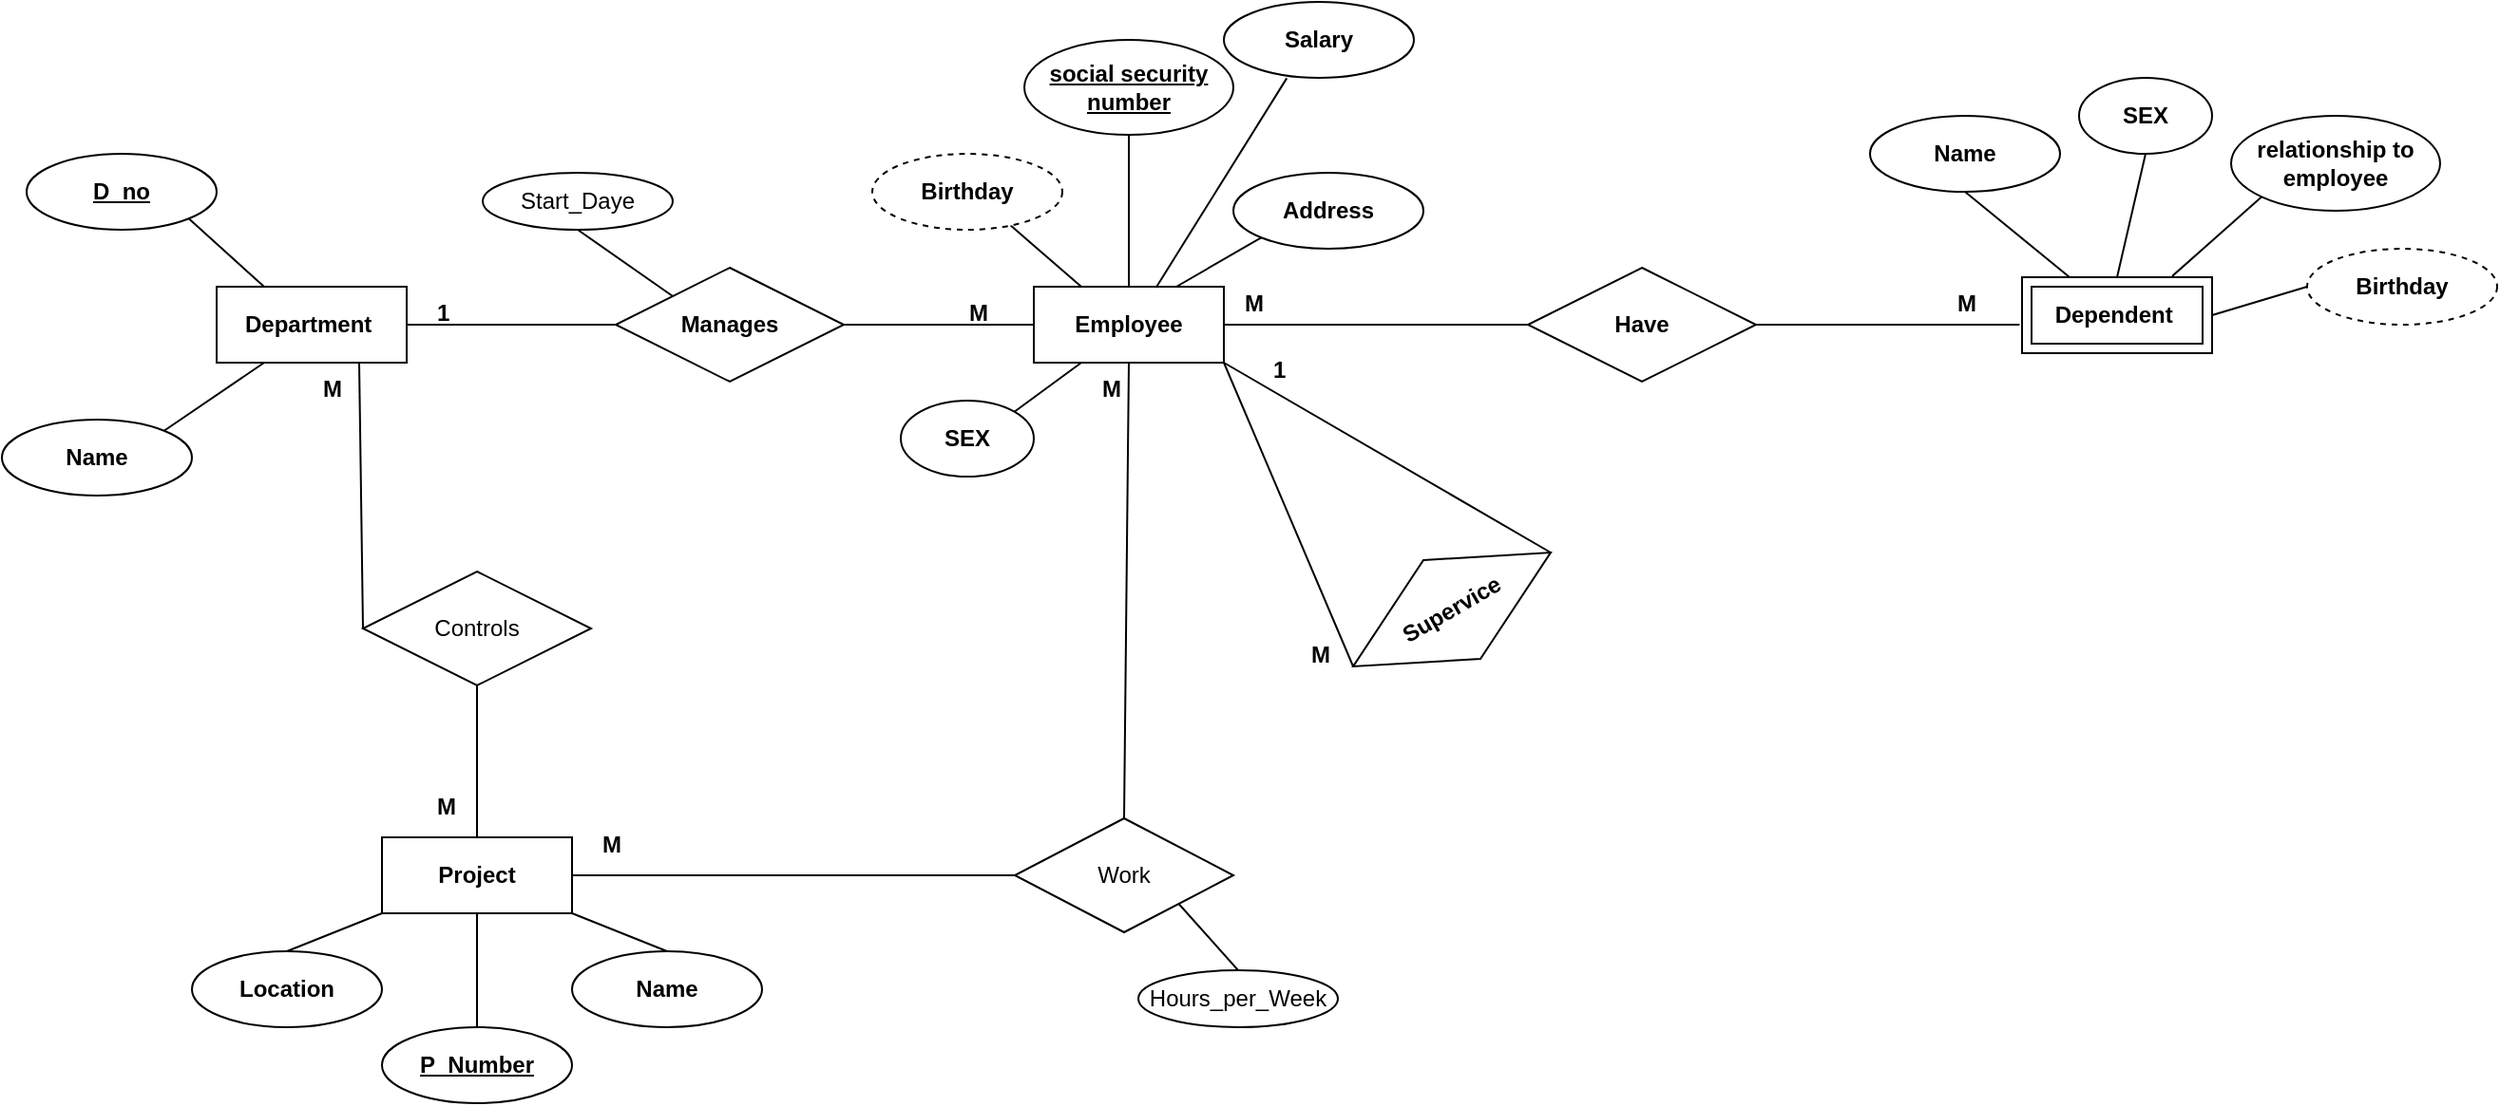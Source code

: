 <mxfile version="21.3.7" type="device">
  <diagram id="R2lEEEUBdFMjLlhIrx00" name="Page-1">
    <mxGraphModel dx="2084" dy="726" grid="1" gridSize="10" guides="1" tooltips="1" connect="1" arrows="1" fold="1" page="1" pageScale="1" pageWidth="850" pageHeight="1100" math="0" shadow="0" extFonts="Permanent Marker^https://fonts.googleapis.com/css?family=Permanent+Marker">
      <root>
        <mxCell id="0" />
        <mxCell id="1" parent="0" />
        <mxCell id="jcvrlkCG0VKkITgSI-su-2" value="&lt;b&gt;Department&amp;nbsp;&lt;/b&gt;" style="whiteSpace=wrap;html=1;align=center;" parent="1" vertex="1">
          <mxGeometry x="100" y="170" width="100" height="40" as="geometry" />
        </mxCell>
        <mxCell id="jcvrlkCG0VKkITgSI-su-3" value="&lt;b&gt;Employee&lt;/b&gt;" style="whiteSpace=wrap;html=1;align=center;" parent="1" vertex="1">
          <mxGeometry x="530" y="170" width="100" height="40" as="geometry" />
        </mxCell>
        <mxCell id="jcvrlkCG0VKkITgSI-su-4" value="&lt;b&gt;D_no&lt;/b&gt;" style="ellipse;whiteSpace=wrap;html=1;align=center;fontStyle=4;" parent="1" vertex="1">
          <mxGeometry y="100" width="100" height="40" as="geometry" />
        </mxCell>
        <mxCell id="jcvrlkCG0VKkITgSI-su-6" value="&lt;b&gt;Name&lt;/b&gt;" style="ellipse;whiteSpace=wrap;html=1;align=center;" parent="1" vertex="1">
          <mxGeometry x="-13" y="240" width="100" height="40" as="geometry" />
        </mxCell>
        <mxCell id="jcvrlkCG0VKkITgSI-su-8" value="" style="endArrow=none;html=1;rounded=0;exitX=1;exitY=0;exitDx=0;exitDy=0;entryX=0.25;entryY=1;entryDx=0;entryDy=0;" parent="1" source="jcvrlkCG0VKkITgSI-su-6" target="jcvrlkCG0VKkITgSI-su-2" edge="1">
          <mxGeometry width="50" height="50" relative="1" as="geometry">
            <mxPoint x="100" y="240" as="sourcePoint" />
            <mxPoint x="150" y="190" as="targetPoint" />
          </mxGeometry>
        </mxCell>
        <mxCell id="jcvrlkCG0VKkITgSI-su-9" value="" style="endArrow=none;html=1;rounded=0;exitX=1;exitY=1;exitDx=0;exitDy=0;entryX=0.25;entryY=0;entryDx=0;entryDy=0;" parent="1" source="jcvrlkCG0VKkITgSI-su-4" target="jcvrlkCG0VKkITgSI-su-2" edge="1">
          <mxGeometry width="50" height="50" relative="1" as="geometry">
            <mxPoint x="95" y="166" as="sourcePoint" />
            <mxPoint x="135" y="130" as="targetPoint" />
          </mxGeometry>
        </mxCell>
        <mxCell id="jcvrlkCG0VKkITgSI-su-10" value="&lt;b&gt;Manages&lt;/b&gt;" style="shape=rhombus;perimeter=rhombusPerimeter;whiteSpace=wrap;html=1;align=center;" parent="1" vertex="1">
          <mxGeometry x="310" y="160" width="120" height="60" as="geometry" />
        </mxCell>
        <mxCell id="jcvrlkCG0VKkITgSI-su-11" value="" style="endArrow=none;html=1;rounded=0;exitX=1;exitY=0.5;exitDx=0;exitDy=0;entryX=0;entryY=0.5;entryDx=0;entryDy=0;" parent="1" source="jcvrlkCG0VKkITgSI-su-2" target="jcvrlkCG0VKkITgSI-su-10" edge="1">
          <mxGeometry width="50" height="50" relative="1" as="geometry">
            <mxPoint x="240" y="170" as="sourcePoint" />
            <mxPoint x="280" y="206" as="targetPoint" />
          </mxGeometry>
        </mxCell>
        <mxCell id="jcvrlkCG0VKkITgSI-su-12" value="" style="endArrow=none;html=1;rounded=0;exitX=1;exitY=0.5;exitDx=0;exitDy=0;" parent="1" source="jcvrlkCG0VKkITgSI-su-10" edge="1">
          <mxGeometry width="50" height="50" relative="1" as="geometry">
            <mxPoint x="440" y="189.5" as="sourcePoint" />
            <mxPoint x="530" y="190" as="targetPoint" />
          </mxGeometry>
        </mxCell>
        <mxCell id="jcvrlkCG0VKkITgSI-su-13" value="&lt;b&gt;1&lt;/b&gt;" style="text;strokeColor=none;fillColor=none;spacingLeft=4;spacingRight=4;overflow=hidden;rotatable=0;points=[[0,0.5],[1,0.5]];portConstraint=eastwest;fontSize=12;whiteSpace=wrap;html=1;" parent="1" vertex="1">
          <mxGeometry x="210" y="170" width="40" height="30" as="geometry" />
        </mxCell>
        <mxCell id="jcvrlkCG0VKkITgSI-su-14" value="M" style="text;strokeColor=none;fillColor=none;spacingLeft=4;spacingRight=4;overflow=hidden;rotatable=0;points=[[0,0.5],[1,0.5]];portConstraint=eastwest;fontSize=12;whiteSpace=wrap;html=1;fontStyle=1" parent="1" vertex="1">
          <mxGeometry x="490" y="170" width="40" height="30" as="geometry" />
        </mxCell>
        <mxCell id="jcvrlkCG0VKkITgSI-su-15" value="&lt;b&gt; social security number&lt;/b&gt;" style="ellipse;whiteSpace=wrap;html=1;align=center;fontStyle=4;" parent="1" vertex="1">
          <mxGeometry x="525" y="40" width="110" height="50" as="geometry" />
        </mxCell>
        <mxCell id="jcvrlkCG0VKkITgSI-su-16" value="&lt;b&gt;SEX&lt;/b&gt;" style="ellipse;whiteSpace=wrap;html=1;align=center;" parent="1" vertex="1">
          <mxGeometry x="460" y="230" width="70" height="40" as="geometry" />
        </mxCell>
        <mxCell id="jcvrlkCG0VKkITgSI-su-18" value="&lt;b&gt;Address&lt;/b&gt;" style="ellipse;whiteSpace=wrap;html=1;align=center;" parent="1" vertex="1">
          <mxGeometry x="635" y="110" width="100" height="40" as="geometry" />
        </mxCell>
        <mxCell id="jcvrlkCG0VKkITgSI-su-19" value="" style="endArrow=none;html=1;rounded=0;exitX=0.727;exitY=0.942;exitDx=0;exitDy=0;entryX=0.25;entryY=0;entryDx=0;entryDy=0;exitPerimeter=0;" parent="1" source="Aweqttg76wSioMnTIn_R-2" target="jcvrlkCG0VKkITgSI-su-3" edge="1">
          <mxGeometry width="50" height="50" relative="1" as="geometry">
            <mxPoint x="520" y="139" as="sourcePoint" />
            <mxPoint x="580" y="176" as="targetPoint" />
          </mxGeometry>
        </mxCell>
        <mxCell id="jcvrlkCG0VKkITgSI-su-20" value="" style="endArrow=none;html=1;rounded=0;entryX=0.75;entryY=0;entryDx=0;entryDy=0;exitX=0;exitY=1;exitDx=0;exitDy=0;" parent="1" source="jcvrlkCG0VKkITgSI-su-18" target="jcvrlkCG0VKkITgSI-su-3" edge="1">
          <mxGeometry width="50" height="50" relative="1" as="geometry">
            <mxPoint x="570" y="140" as="sourcePoint" />
            <mxPoint x="565" y="180" as="targetPoint" />
          </mxGeometry>
        </mxCell>
        <mxCell id="jcvrlkCG0VKkITgSI-su-21" value="" style="endArrow=none;html=1;rounded=0;entryX=0.5;entryY=0;entryDx=0;entryDy=0;exitX=0.5;exitY=1;exitDx=0;exitDy=0;" parent="1" source="jcvrlkCG0VKkITgSI-su-15" target="jcvrlkCG0VKkITgSI-su-3" edge="1">
          <mxGeometry width="50" height="50" relative="1" as="geometry">
            <mxPoint x="595" y="124" as="sourcePoint" />
            <mxPoint x="565" y="160" as="targetPoint" />
          </mxGeometry>
        </mxCell>
        <mxCell id="jcvrlkCG0VKkITgSI-su-23" value="" style="endArrow=none;html=1;rounded=0;exitX=0.25;exitY=1;exitDx=0;exitDy=0;entryX=1;entryY=0;entryDx=0;entryDy=0;" parent="1" source="jcvrlkCG0VKkITgSI-su-3" target="jcvrlkCG0VKkITgSI-su-16" edge="1">
          <mxGeometry width="50" height="50" relative="1" as="geometry">
            <mxPoint x="530" y="149" as="sourcePoint" />
            <mxPoint x="565" y="180" as="targetPoint" />
          </mxGeometry>
        </mxCell>
        <mxCell id="jcvrlkCG0VKkITgSI-su-25" value="&lt;b&gt;Have&lt;/b&gt;" style="shape=rhombus;perimeter=rhombusPerimeter;whiteSpace=wrap;html=1;align=center;" parent="1" vertex="1">
          <mxGeometry x="790" y="160" width="120" height="60" as="geometry" />
        </mxCell>
        <mxCell id="jcvrlkCG0VKkITgSI-su-27" value="&lt;b&gt;Dependent&amp;nbsp;&lt;/b&gt;" style="shape=ext;margin=3;double=1;whiteSpace=wrap;html=1;align=center;" parent="1" vertex="1">
          <mxGeometry x="1050" y="165" width="100" height="40" as="geometry" />
        </mxCell>
        <mxCell id="jcvrlkCG0VKkITgSI-su-28" value="&lt;b&gt;Name&lt;/b&gt;" style="ellipse;whiteSpace=wrap;html=1;align=center;" parent="1" vertex="1">
          <mxGeometry x="970" y="80" width="100" height="40" as="geometry" />
        </mxCell>
        <mxCell id="jcvrlkCG0VKkITgSI-su-29" value="&lt;b&gt;SEX&lt;/b&gt;" style="ellipse;whiteSpace=wrap;html=1;align=center;" parent="1" vertex="1">
          <mxGeometry x="1080" y="60" width="70" height="40" as="geometry" />
        </mxCell>
        <mxCell id="jcvrlkCG0VKkITgSI-su-31" value="&lt;b&gt;relationship to employee&lt;br&gt;&lt;/b&gt;" style="ellipse;whiteSpace=wrap;html=1;align=center;" parent="1" vertex="1">
          <mxGeometry x="1160" y="80" width="110" height="50" as="geometry" />
        </mxCell>
        <mxCell id="jcvrlkCG0VKkITgSI-su-34" value="" style="endArrow=none;html=1;rounded=0;entryX=0.25;entryY=0;entryDx=0;entryDy=0;exitX=0.5;exitY=1;exitDx=0;exitDy=0;" parent="1" source="jcvrlkCG0VKkITgSI-su-28" target="jcvrlkCG0VKkITgSI-su-27" edge="1">
          <mxGeometry width="50" height="50" relative="1" as="geometry">
            <mxPoint x="1080" y="129" as="sourcePoint" />
            <mxPoint x="1050" y="165" as="targetPoint" />
          </mxGeometry>
        </mxCell>
        <mxCell id="jcvrlkCG0VKkITgSI-su-35" value="" style="endArrow=none;html=1;rounded=0;entryX=0.5;entryY=0;entryDx=0;entryDy=0;exitX=0.5;exitY=1;exitDx=0;exitDy=0;" parent="1" source="jcvrlkCG0VKkITgSI-su-29" target="jcvrlkCG0VKkITgSI-su-27" edge="1">
          <mxGeometry width="50" height="50" relative="1" as="geometry">
            <mxPoint x="1030" y="130" as="sourcePoint" />
            <mxPoint x="1085" y="175" as="targetPoint" />
          </mxGeometry>
        </mxCell>
        <mxCell id="jcvrlkCG0VKkITgSI-su-36" value="" style="endArrow=none;html=1;rounded=0;entryX=0.79;entryY=-0.014;entryDx=0;entryDy=0;exitX=0;exitY=1;exitDx=0;exitDy=0;entryPerimeter=0;" parent="1" source="jcvrlkCG0VKkITgSI-su-31" target="jcvrlkCG0VKkITgSI-su-27" edge="1">
          <mxGeometry width="50" height="50" relative="1" as="geometry">
            <mxPoint x="1125" y="110" as="sourcePoint" />
            <mxPoint x="1110" y="175" as="targetPoint" />
          </mxGeometry>
        </mxCell>
        <mxCell id="jcvrlkCG0VKkITgSI-su-37" value="" style="endArrow=none;html=1;rounded=0;entryX=1;entryY=0.5;entryDx=0;entryDy=0;exitX=0;exitY=0.5;exitDx=0;exitDy=0;" parent="1" source="Aweqttg76wSioMnTIn_R-3" target="jcvrlkCG0VKkITgSI-su-27" edge="1">
          <mxGeometry width="50" height="50" relative="1" as="geometry">
            <mxPoint x="1200.0" y="175" as="sourcePoint" />
            <mxPoint x="1139" y="174" as="targetPoint" />
          </mxGeometry>
        </mxCell>
        <mxCell id="jcvrlkCG0VKkITgSI-su-38" value="" style="endArrow=none;html=1;rounded=0;exitX=1;exitY=0.5;exitDx=0;exitDy=0;entryX=0;entryY=0.5;entryDx=0;entryDy=0;" parent="1" source="jcvrlkCG0VKkITgSI-su-3" target="jcvrlkCG0VKkITgSI-su-25" edge="1">
          <mxGeometry relative="1" as="geometry">
            <mxPoint x="640" y="190" as="sourcePoint" />
            <mxPoint x="770" y="190" as="targetPoint" />
          </mxGeometry>
        </mxCell>
        <mxCell id="jcvrlkCG0VKkITgSI-su-39" value="" style="endArrow=none;html=1;rounded=0;exitX=1;exitY=0.5;exitDx=0;exitDy=0;entryX=-0.013;entryY=0.624;entryDx=0;entryDy=0;entryPerimeter=0;" parent="1" source="jcvrlkCG0VKkITgSI-su-25" target="jcvrlkCG0VKkITgSI-su-27" edge="1">
          <mxGeometry relative="1" as="geometry">
            <mxPoint x="920" y="189.77" as="sourcePoint" />
            <mxPoint x="1040" y="190" as="targetPoint" />
          </mxGeometry>
        </mxCell>
        <mxCell id="jcvrlkCG0VKkITgSI-su-40" value="M" style="text;strokeColor=none;fillColor=none;spacingLeft=4;spacingRight=4;overflow=hidden;rotatable=0;points=[[0,0.5],[1,0.5]];portConstraint=eastwest;fontSize=12;whiteSpace=wrap;html=1;fontStyle=1" parent="1" vertex="1">
          <mxGeometry x="635" y="165" width="40" height="30" as="geometry" />
        </mxCell>
        <mxCell id="jcvrlkCG0VKkITgSI-su-41" value="M" style="text;strokeColor=none;fillColor=none;spacingLeft=4;spacingRight=4;overflow=hidden;rotatable=0;points=[[0,0.5],[1,0.5]];portConstraint=eastwest;fontSize=12;whiteSpace=wrap;html=1;fontStyle=1" parent="1" vertex="1">
          <mxGeometry x="1010" y="165" width="40" height="30" as="geometry" />
        </mxCell>
        <mxCell id="jcvrlkCG0VKkITgSI-su-42" value="&lt;b&gt;Supervice&lt;/b&gt;" style="shape=rhombus;perimeter=rhombusPerimeter;whiteSpace=wrap;html=1;align=center;rotation=-30;" parent="1" vertex="1">
          <mxGeometry x="690" y="310" width="120" height="60" as="geometry" />
        </mxCell>
        <mxCell id="jcvrlkCG0VKkITgSI-su-43" value="" style="endArrow=none;html=1;rounded=0;exitX=1;exitY=1;exitDx=0;exitDy=0;entryX=0;entryY=0.5;entryDx=0;entryDy=0;" parent="1" source="jcvrlkCG0VKkITgSI-su-3" target="jcvrlkCG0VKkITgSI-su-42" edge="1">
          <mxGeometry relative="1" as="geometry">
            <mxPoint x="700" y="280" as="sourcePoint" />
            <mxPoint x="860" y="280" as="targetPoint" />
          </mxGeometry>
        </mxCell>
        <mxCell id="jcvrlkCG0VKkITgSI-su-44" value="" style="endArrow=none;html=1;rounded=0;entryX=1;entryY=0.5;entryDx=0;entryDy=0;exitX=1;exitY=1;exitDx=0;exitDy=0;" parent="1" source="jcvrlkCG0VKkITgSI-su-3" target="jcvrlkCG0VKkITgSI-su-42" edge="1">
          <mxGeometry relative="1" as="geometry">
            <mxPoint x="660" y="210" as="sourcePoint" />
            <mxPoint x="760" y="360" as="targetPoint" />
          </mxGeometry>
        </mxCell>
        <mxCell id="jcvrlkCG0VKkITgSI-su-45" value="&lt;b&gt;1&lt;/b&gt;" style="text;strokeColor=none;fillColor=none;spacingLeft=4;spacingRight=4;overflow=hidden;rotatable=0;points=[[0,0.5],[1,0.5]];portConstraint=eastwest;fontSize=12;whiteSpace=wrap;html=1;" parent="1" vertex="1">
          <mxGeometry x="650" y="200" width="40" height="30" as="geometry" />
        </mxCell>
        <mxCell id="jcvrlkCG0VKkITgSI-su-46" value="M" style="text;strokeColor=none;fillColor=none;spacingLeft=4;spacingRight=4;overflow=hidden;rotatable=0;points=[[0,0.5],[1,0.5]];portConstraint=eastwest;fontSize=12;whiteSpace=wrap;html=1;fontStyle=1" parent="1" vertex="1">
          <mxGeometry x="670" y="350" width="40" height="30" as="geometry" />
        </mxCell>
        <mxCell id="jcvrlkCG0VKkITgSI-su-48" value="&lt;b&gt;Project&lt;/b&gt;" style="whiteSpace=wrap;html=1;align=center;" parent="1" vertex="1">
          <mxGeometry x="187" y="460" width="100" height="40" as="geometry" />
        </mxCell>
        <mxCell id="jcvrlkCG0VKkITgSI-su-49" value="&lt;b&gt;P_Number&lt;/b&gt;" style="ellipse;whiteSpace=wrap;html=1;align=center;fontStyle=4;" parent="1" vertex="1">
          <mxGeometry x="187" y="560" width="100" height="40" as="geometry" />
        </mxCell>
        <mxCell id="jcvrlkCG0VKkITgSI-su-50" value="&lt;b&gt;Name&lt;/b&gt;" style="ellipse;whiteSpace=wrap;html=1;align=center;" parent="1" vertex="1">
          <mxGeometry x="287" y="520" width="100" height="40" as="geometry" />
        </mxCell>
        <mxCell id="jcvrlkCG0VKkITgSI-su-51" value="&lt;b&gt;Location&lt;/b&gt;" style="ellipse;whiteSpace=wrap;html=1;align=center;" parent="1" vertex="1">
          <mxGeometry x="87" y="520" width="100" height="40" as="geometry" />
        </mxCell>
        <mxCell id="jcvrlkCG0VKkITgSI-su-52" value="" style="endArrow=none;html=1;rounded=0;exitX=0.5;exitY=0;exitDx=0;exitDy=0;entryX=0;entryY=1;entryDx=0;entryDy=0;" parent="1" source="jcvrlkCG0VKkITgSI-su-51" target="jcvrlkCG0VKkITgSI-su-48" edge="1">
          <mxGeometry width="50" height="50" relative="1" as="geometry">
            <mxPoint x="147" y="520" as="sourcePoint" />
            <mxPoint x="187" y="484" as="targetPoint" />
          </mxGeometry>
        </mxCell>
        <mxCell id="jcvrlkCG0VKkITgSI-su-53" value="" style="endArrow=none;html=1;rounded=0;exitX=0.5;exitY=0;exitDx=0;exitDy=0;entryX=0.5;entryY=1;entryDx=0;entryDy=0;" parent="1" source="jcvrlkCG0VKkITgSI-su-49" target="jcvrlkCG0VKkITgSI-su-48" edge="1">
          <mxGeometry width="50" height="50" relative="1" as="geometry">
            <mxPoint x="147" y="530" as="sourcePoint" />
            <mxPoint x="197" y="510" as="targetPoint" />
          </mxGeometry>
        </mxCell>
        <mxCell id="jcvrlkCG0VKkITgSI-su-54" value="" style="endArrow=none;html=1;rounded=0;exitX=0.5;exitY=0;exitDx=0;exitDy=0;entryX=1;entryY=1;entryDx=0;entryDy=0;" parent="1" source="jcvrlkCG0VKkITgSI-su-50" target="jcvrlkCG0VKkITgSI-su-48" edge="1">
          <mxGeometry width="50" height="50" relative="1" as="geometry">
            <mxPoint x="247" y="570" as="sourcePoint" />
            <mxPoint x="247" y="510" as="targetPoint" />
          </mxGeometry>
        </mxCell>
        <mxCell id="jcvrlkCG0VKkITgSI-su-55" value="Controls" style="shape=rhombus;perimeter=rhombusPerimeter;whiteSpace=wrap;html=1;align=center;" parent="1" vertex="1">
          <mxGeometry x="177" y="320" width="120" height="60" as="geometry" />
        </mxCell>
        <mxCell id="jcvrlkCG0VKkITgSI-su-57" value="" style="endArrow=none;html=1;rounded=0;exitX=0.5;exitY=1;exitDx=0;exitDy=0;entryX=0.5;entryY=0;entryDx=0;entryDy=0;" parent="1" source="jcvrlkCG0VKkITgSI-su-55" target="jcvrlkCG0VKkITgSI-su-48" edge="1">
          <mxGeometry relative="1" as="geometry">
            <mxPoint x="330" y="470" as="sourcePoint" />
            <mxPoint x="490" y="470" as="targetPoint" />
          </mxGeometry>
        </mxCell>
        <mxCell id="jcvrlkCG0VKkITgSI-su-58" value="" style="endArrow=none;html=1;rounded=0;exitX=0.75;exitY=1;exitDx=0;exitDy=0;entryX=0;entryY=0.5;entryDx=0;entryDy=0;" parent="1" source="jcvrlkCG0VKkITgSI-su-2" target="jcvrlkCG0VKkITgSI-su-55" edge="1">
          <mxGeometry relative="1" as="geometry">
            <mxPoint x="150" y="240" as="sourcePoint" />
            <mxPoint x="280" y="365" as="targetPoint" />
          </mxGeometry>
        </mxCell>
        <mxCell id="jcvrlkCG0VKkITgSI-su-59" value="M" style="text;strokeColor=none;fillColor=none;spacingLeft=4;spacingRight=4;overflow=hidden;rotatable=0;points=[[0,0.5],[1,0.5]];portConstraint=eastwest;fontSize=12;whiteSpace=wrap;html=1;fontStyle=1" parent="1" vertex="1">
          <mxGeometry x="150" y="210" width="40" height="30" as="geometry" />
        </mxCell>
        <mxCell id="jcvrlkCG0VKkITgSI-su-60" value="M" style="text;strokeColor=none;fillColor=none;spacingLeft=4;spacingRight=4;overflow=hidden;rotatable=0;points=[[0,0.5],[1,0.5]];portConstraint=eastwest;fontSize=12;whiteSpace=wrap;html=1;fontStyle=1" parent="1" vertex="1">
          <mxGeometry x="210" y="430" width="40" height="30" as="geometry" />
        </mxCell>
        <mxCell id="jcvrlkCG0VKkITgSI-su-61" value="&lt;b&gt;Salary&lt;/b&gt;" style="ellipse;whiteSpace=wrap;html=1;align=center;" parent="1" vertex="1">
          <mxGeometry x="630" y="20" width="100" height="40" as="geometry" />
        </mxCell>
        <mxCell id="jcvrlkCG0VKkITgSI-su-62" value="" style="endArrow=none;html=1;rounded=0;exitX=0.331;exitY=1.005;exitDx=0;exitDy=0;entryX=0.643;entryY=0.012;entryDx=0;entryDy=0;entryPerimeter=0;exitPerimeter=0;" parent="1" source="jcvrlkCG0VKkITgSI-su-61" target="jcvrlkCG0VKkITgSI-su-3" edge="1">
          <mxGeometry width="50" height="50" relative="1" as="geometry">
            <mxPoint x="590" y="105" as="sourcePoint" />
            <mxPoint x="610" y="155" as="targetPoint" />
          </mxGeometry>
        </mxCell>
        <mxCell id="jcvrlkCG0VKkITgSI-su-63" value="Start_Daye" style="ellipse;whiteSpace=wrap;html=1;align=center;" parent="1" vertex="1">
          <mxGeometry x="240" y="110" width="100" height="30" as="geometry" />
        </mxCell>
        <mxCell id="jcvrlkCG0VKkITgSI-su-65" value="" style="endArrow=none;html=1;rounded=0;exitX=0.5;exitY=1;exitDx=0;exitDy=0;entryX=0;entryY=0;entryDx=0;entryDy=0;" parent="1" source="jcvrlkCG0VKkITgSI-su-63" target="jcvrlkCG0VKkITgSI-su-10" edge="1">
          <mxGeometry relative="1" as="geometry">
            <mxPoint x="300" y="150" as="sourcePoint" />
            <mxPoint x="460" y="150" as="targetPoint" />
          </mxGeometry>
        </mxCell>
        <mxCell id="jcvrlkCG0VKkITgSI-su-66" value="Work" style="shape=rhombus;perimeter=rhombusPerimeter;whiteSpace=wrap;html=1;align=center;" parent="1" vertex="1">
          <mxGeometry x="520" y="450" width="115" height="60" as="geometry" />
        </mxCell>
        <mxCell id="jcvrlkCG0VKkITgSI-su-67" value="" style="endArrow=none;html=1;rounded=0;entryX=0.5;entryY=1;entryDx=0;entryDy=0;exitX=0.5;exitY=0;exitDx=0;exitDy=0;" parent="1" source="jcvrlkCG0VKkITgSI-su-66" target="jcvrlkCG0VKkITgSI-su-3" edge="1">
          <mxGeometry relative="1" as="geometry">
            <mxPoint x="410" y="320" as="sourcePoint" />
            <mxPoint x="570" y="320" as="targetPoint" />
          </mxGeometry>
        </mxCell>
        <mxCell id="jcvrlkCG0VKkITgSI-su-68" value="" style="endArrow=none;html=1;rounded=0;exitX=1;exitY=0.5;exitDx=0;exitDy=0;entryX=0;entryY=0.5;entryDx=0;entryDy=0;" parent="1" source="jcvrlkCG0VKkITgSI-su-48" target="jcvrlkCG0VKkITgSI-su-66" edge="1">
          <mxGeometry relative="1" as="geometry">
            <mxPoint x="320" y="480" as="sourcePoint" />
            <mxPoint x="480" y="480" as="targetPoint" />
          </mxGeometry>
        </mxCell>
        <mxCell id="jcvrlkCG0VKkITgSI-su-69" value="M" style="text;strokeColor=none;fillColor=none;spacingLeft=4;spacingRight=4;overflow=hidden;rotatable=0;points=[[0,0.5],[1,0.5]];portConstraint=eastwest;fontSize=12;whiteSpace=wrap;html=1;fontStyle=1" parent="1" vertex="1">
          <mxGeometry x="297" y="450" width="40" height="30" as="geometry" />
        </mxCell>
        <mxCell id="jcvrlkCG0VKkITgSI-su-70" value="M" style="text;strokeColor=none;fillColor=none;spacingLeft=4;spacingRight=4;overflow=hidden;rotatable=0;points=[[0,0.5],[1,0.5]];portConstraint=eastwest;fontSize=12;whiteSpace=wrap;html=1;fontStyle=1" parent="1" vertex="1">
          <mxGeometry x="560" y="210" width="40" height="30" as="geometry" />
        </mxCell>
        <mxCell id="jcvrlkCG0VKkITgSI-su-71" value="Hours_per_Week" style="ellipse;whiteSpace=wrap;html=1;align=center;" parent="1" vertex="1">
          <mxGeometry x="585" y="530" width="105" height="30" as="geometry" />
        </mxCell>
        <mxCell id="jcvrlkCG0VKkITgSI-su-74" value="" style="endArrow=none;html=1;rounded=0;exitX=1;exitY=1;exitDx=0;exitDy=0;entryX=0.5;entryY=0;entryDx=0;entryDy=0;" parent="1" source="jcvrlkCG0VKkITgSI-su-66" target="jcvrlkCG0VKkITgSI-su-71" edge="1">
          <mxGeometry relative="1" as="geometry">
            <mxPoint x="600" y="610" as="sourcePoint" />
            <mxPoint x="760" y="610" as="targetPoint" />
          </mxGeometry>
        </mxCell>
        <mxCell id="Aweqttg76wSioMnTIn_R-2" value="&lt;b style=&quot;border-color: var(--border-color);&quot;&gt;Birthday&lt;/b&gt;" style="ellipse;whiteSpace=wrap;html=1;align=center;dashed=1;" vertex="1" parent="1">
          <mxGeometry x="445" y="100" width="100" height="40" as="geometry" />
        </mxCell>
        <mxCell id="Aweqttg76wSioMnTIn_R-3" value="&lt;b style=&quot;border-color: var(--border-color);&quot;&gt;Birthday&lt;/b&gt;" style="ellipse;whiteSpace=wrap;html=1;align=center;dashed=1;" vertex="1" parent="1">
          <mxGeometry x="1200" y="150" width="100" height="40" as="geometry" />
        </mxCell>
      </root>
    </mxGraphModel>
  </diagram>
</mxfile>
